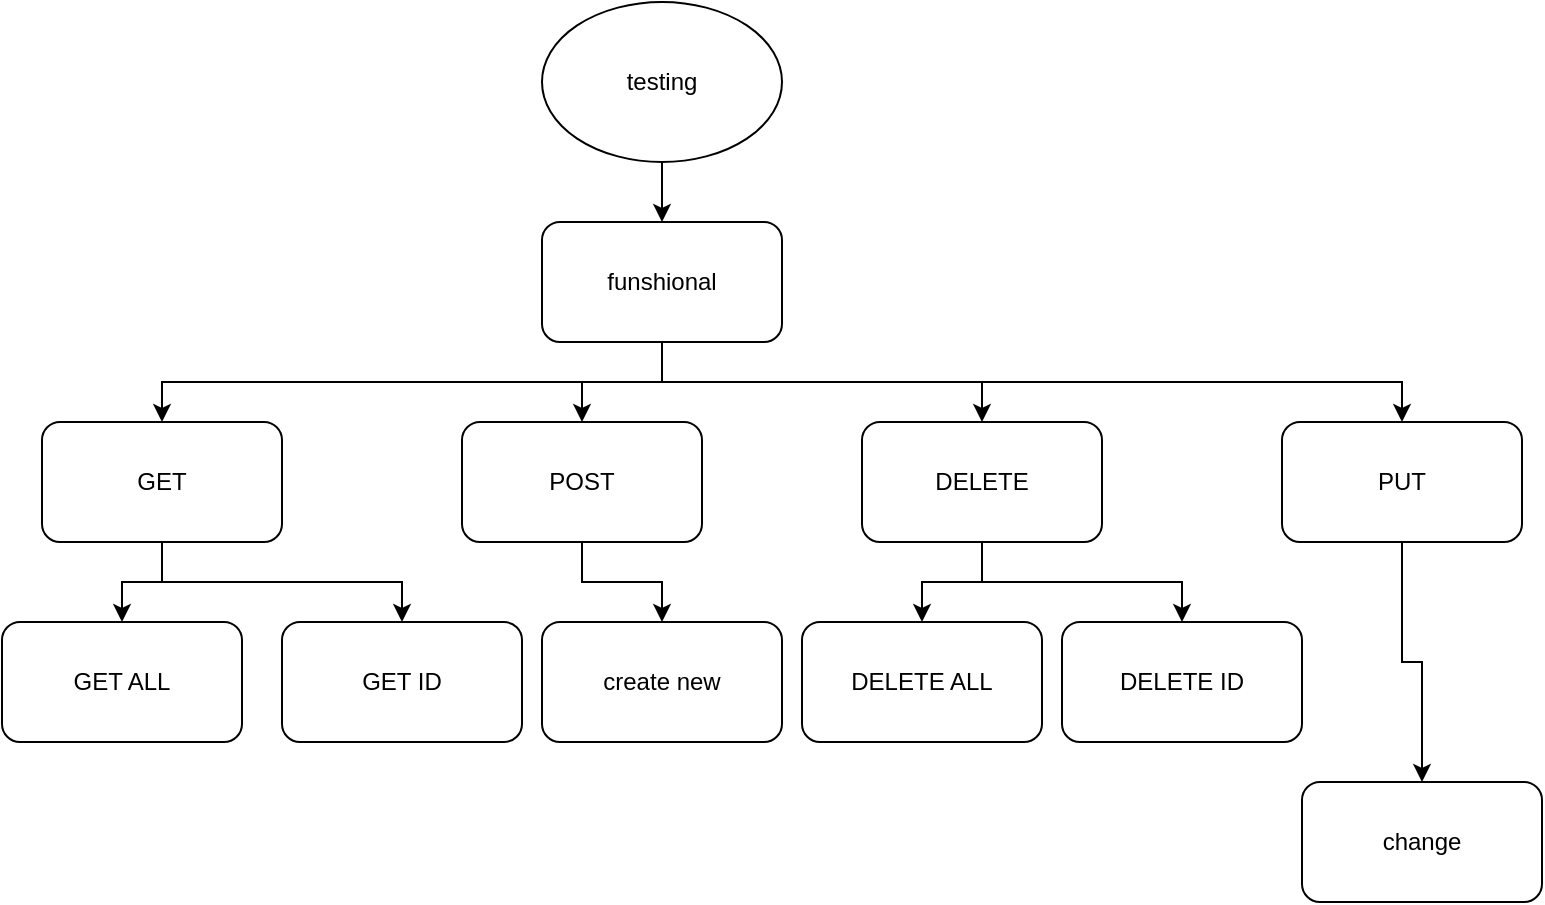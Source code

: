 <mxfile version="13.6.6" type="github">
  <diagram id="IGFOYBzcaIaXBu0yNVcH" name="Page-1">
    <mxGraphModel dx="781" dy="1125" grid="1" gridSize="10" guides="1" tooltips="1" connect="1" arrows="1" fold="1" page="1" pageScale="1" pageWidth="850" pageHeight="1100" math="0" shadow="0">
      <root>
        <mxCell id="0" />
        <mxCell id="1" parent="0" />
        <mxCell id="PcWkwQkxWYhMpcfrEpxx-15" style="edgeStyle=orthogonalEdgeStyle;rounded=0;orthogonalLoop=1;jettySize=auto;html=1;exitX=0.5;exitY=1;exitDx=0;exitDy=0;entryX=0.5;entryY=0;entryDx=0;entryDy=0;" edge="1" parent="1" source="PcWkwQkxWYhMpcfrEpxx-1" target="PcWkwQkxWYhMpcfrEpxx-6">
          <mxGeometry relative="1" as="geometry" />
        </mxCell>
        <mxCell id="PcWkwQkxWYhMpcfrEpxx-1" value="testing" style="ellipse;whiteSpace=wrap;html=1;" vertex="1" parent="1">
          <mxGeometry x="280" y="20" width="120" height="80" as="geometry" />
        </mxCell>
        <mxCell id="PcWkwQkxWYhMpcfrEpxx-26" style="edgeStyle=orthogonalEdgeStyle;rounded=0;orthogonalLoop=1;jettySize=auto;html=1;exitX=0.5;exitY=1;exitDx=0;exitDy=0;" edge="1" parent="1" source="PcWkwQkxWYhMpcfrEpxx-6" target="PcWkwQkxWYhMpcfrEpxx-16">
          <mxGeometry relative="1" as="geometry" />
        </mxCell>
        <mxCell id="PcWkwQkxWYhMpcfrEpxx-27" style="edgeStyle=orthogonalEdgeStyle;rounded=0;orthogonalLoop=1;jettySize=auto;html=1;exitX=0.5;exitY=1;exitDx=0;exitDy=0;entryX=0.5;entryY=0;entryDx=0;entryDy=0;" edge="1" parent="1" source="PcWkwQkxWYhMpcfrEpxx-6" target="PcWkwQkxWYhMpcfrEpxx-17">
          <mxGeometry relative="1" as="geometry" />
        </mxCell>
        <mxCell id="PcWkwQkxWYhMpcfrEpxx-28" style="edgeStyle=orthogonalEdgeStyle;rounded=0;orthogonalLoop=1;jettySize=auto;html=1;exitX=0.5;exitY=1;exitDx=0;exitDy=0;" edge="1" parent="1" source="PcWkwQkxWYhMpcfrEpxx-6" target="PcWkwQkxWYhMpcfrEpxx-19">
          <mxGeometry relative="1" as="geometry" />
        </mxCell>
        <mxCell id="PcWkwQkxWYhMpcfrEpxx-29" style="edgeStyle=orthogonalEdgeStyle;rounded=0;orthogonalLoop=1;jettySize=auto;html=1;exitX=0.5;exitY=1;exitDx=0;exitDy=0;entryX=0.5;entryY=0;entryDx=0;entryDy=0;" edge="1" parent="1" source="PcWkwQkxWYhMpcfrEpxx-6" target="PcWkwQkxWYhMpcfrEpxx-18">
          <mxGeometry relative="1" as="geometry" />
        </mxCell>
        <mxCell id="PcWkwQkxWYhMpcfrEpxx-6" value="funshional" style="rounded=1;whiteSpace=wrap;html=1;" vertex="1" parent="1">
          <mxGeometry x="280" y="130" width="120" height="60" as="geometry" />
        </mxCell>
        <mxCell id="PcWkwQkxWYhMpcfrEpxx-30" style="edgeStyle=orthogonalEdgeStyle;rounded=0;orthogonalLoop=1;jettySize=auto;html=1;exitX=0.5;exitY=1;exitDx=0;exitDy=0;entryX=0.5;entryY=0;entryDx=0;entryDy=0;" edge="1" parent="1" source="PcWkwQkxWYhMpcfrEpxx-16" target="PcWkwQkxWYhMpcfrEpxx-20">
          <mxGeometry relative="1" as="geometry" />
        </mxCell>
        <mxCell id="PcWkwQkxWYhMpcfrEpxx-31" style="edgeStyle=orthogonalEdgeStyle;rounded=0;orthogonalLoop=1;jettySize=auto;html=1;exitX=0.5;exitY=1;exitDx=0;exitDy=0;entryX=0.5;entryY=0;entryDx=0;entryDy=0;" edge="1" parent="1" source="PcWkwQkxWYhMpcfrEpxx-16" target="PcWkwQkxWYhMpcfrEpxx-21">
          <mxGeometry relative="1" as="geometry" />
        </mxCell>
        <mxCell id="PcWkwQkxWYhMpcfrEpxx-16" value="GET" style="rounded=1;whiteSpace=wrap;html=1;" vertex="1" parent="1">
          <mxGeometry x="30" y="230" width="120" height="60" as="geometry" />
        </mxCell>
        <mxCell id="PcWkwQkxWYhMpcfrEpxx-32" style="edgeStyle=orthogonalEdgeStyle;rounded=0;orthogonalLoop=1;jettySize=auto;html=1;exitX=0.5;exitY=1;exitDx=0;exitDy=0;entryX=0.5;entryY=0;entryDx=0;entryDy=0;" edge="1" parent="1" source="PcWkwQkxWYhMpcfrEpxx-17" target="PcWkwQkxWYhMpcfrEpxx-24">
          <mxGeometry relative="1" as="geometry" />
        </mxCell>
        <mxCell id="PcWkwQkxWYhMpcfrEpxx-17" value="POST" style="rounded=1;whiteSpace=wrap;html=1;" vertex="1" parent="1">
          <mxGeometry x="240" y="230" width="120" height="60" as="geometry" />
        </mxCell>
        <mxCell id="PcWkwQkxWYhMpcfrEpxx-35" style="edgeStyle=orthogonalEdgeStyle;rounded=0;orthogonalLoop=1;jettySize=auto;html=1;exitX=0.5;exitY=1;exitDx=0;exitDy=0;" edge="1" parent="1" source="PcWkwQkxWYhMpcfrEpxx-18" target="PcWkwQkxWYhMpcfrEpxx-25">
          <mxGeometry relative="1" as="geometry" />
        </mxCell>
        <mxCell id="PcWkwQkxWYhMpcfrEpxx-18" value="PUT" style="rounded=1;whiteSpace=wrap;html=1;" vertex="1" parent="1">
          <mxGeometry x="650" y="230" width="120" height="60" as="geometry" />
        </mxCell>
        <mxCell id="PcWkwQkxWYhMpcfrEpxx-33" style="edgeStyle=orthogonalEdgeStyle;rounded=0;orthogonalLoop=1;jettySize=auto;html=1;exitX=0.5;exitY=1;exitDx=0;exitDy=0;entryX=0.5;entryY=0;entryDx=0;entryDy=0;" edge="1" parent="1" source="PcWkwQkxWYhMpcfrEpxx-19" target="PcWkwQkxWYhMpcfrEpxx-23">
          <mxGeometry relative="1" as="geometry" />
        </mxCell>
        <mxCell id="PcWkwQkxWYhMpcfrEpxx-34" style="edgeStyle=orthogonalEdgeStyle;rounded=0;orthogonalLoop=1;jettySize=auto;html=1;exitX=0.5;exitY=1;exitDx=0;exitDy=0;" edge="1" parent="1" source="PcWkwQkxWYhMpcfrEpxx-19" target="PcWkwQkxWYhMpcfrEpxx-22">
          <mxGeometry relative="1" as="geometry" />
        </mxCell>
        <mxCell id="PcWkwQkxWYhMpcfrEpxx-19" value="DELETE" style="rounded=1;whiteSpace=wrap;html=1;" vertex="1" parent="1">
          <mxGeometry x="440" y="230" width="120" height="60" as="geometry" />
        </mxCell>
        <mxCell id="PcWkwQkxWYhMpcfrEpxx-20" value="GET ALL" style="rounded=1;whiteSpace=wrap;html=1;" vertex="1" parent="1">
          <mxGeometry x="10" y="330" width="120" height="60" as="geometry" />
        </mxCell>
        <mxCell id="PcWkwQkxWYhMpcfrEpxx-21" value="GET ID" style="rounded=1;whiteSpace=wrap;html=1;" vertex="1" parent="1">
          <mxGeometry x="150" y="330" width="120" height="60" as="geometry" />
        </mxCell>
        <mxCell id="PcWkwQkxWYhMpcfrEpxx-22" value="DELETE ID" style="rounded=1;whiteSpace=wrap;html=1;" vertex="1" parent="1">
          <mxGeometry x="540" y="330" width="120" height="60" as="geometry" />
        </mxCell>
        <mxCell id="PcWkwQkxWYhMpcfrEpxx-23" value="DELETE ALL" style="rounded=1;whiteSpace=wrap;html=1;" vertex="1" parent="1">
          <mxGeometry x="410" y="330" width="120" height="60" as="geometry" />
        </mxCell>
        <mxCell id="PcWkwQkxWYhMpcfrEpxx-24" value="create new" style="rounded=1;whiteSpace=wrap;html=1;" vertex="1" parent="1">
          <mxGeometry x="280" y="330" width="120" height="60" as="geometry" />
        </mxCell>
        <mxCell id="PcWkwQkxWYhMpcfrEpxx-25" value="change " style="rounded=1;whiteSpace=wrap;html=1;" vertex="1" parent="1">
          <mxGeometry x="660" y="410" width="120" height="60" as="geometry" />
        </mxCell>
      </root>
    </mxGraphModel>
  </diagram>
</mxfile>
